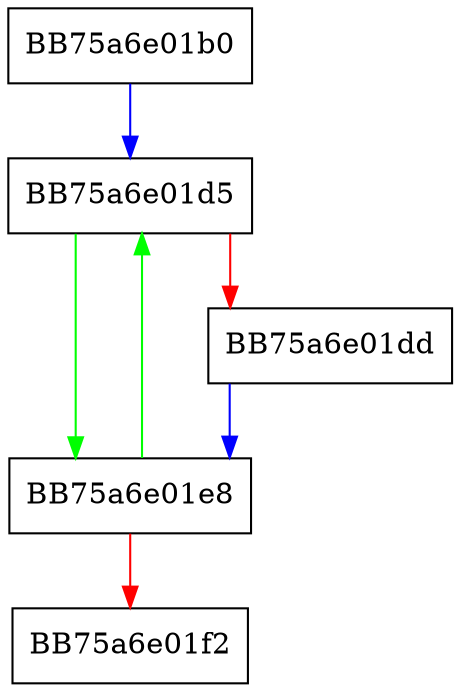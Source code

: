 digraph MMX4_psignw {
  node [shape="box"];
  graph [splines=ortho];
  BB75a6e01b0 -> BB75a6e01d5 [color="blue"];
  BB75a6e01d5 -> BB75a6e01e8 [color="green"];
  BB75a6e01d5 -> BB75a6e01dd [color="red"];
  BB75a6e01dd -> BB75a6e01e8 [color="blue"];
  BB75a6e01e8 -> BB75a6e01d5 [color="green"];
  BB75a6e01e8 -> BB75a6e01f2 [color="red"];
}